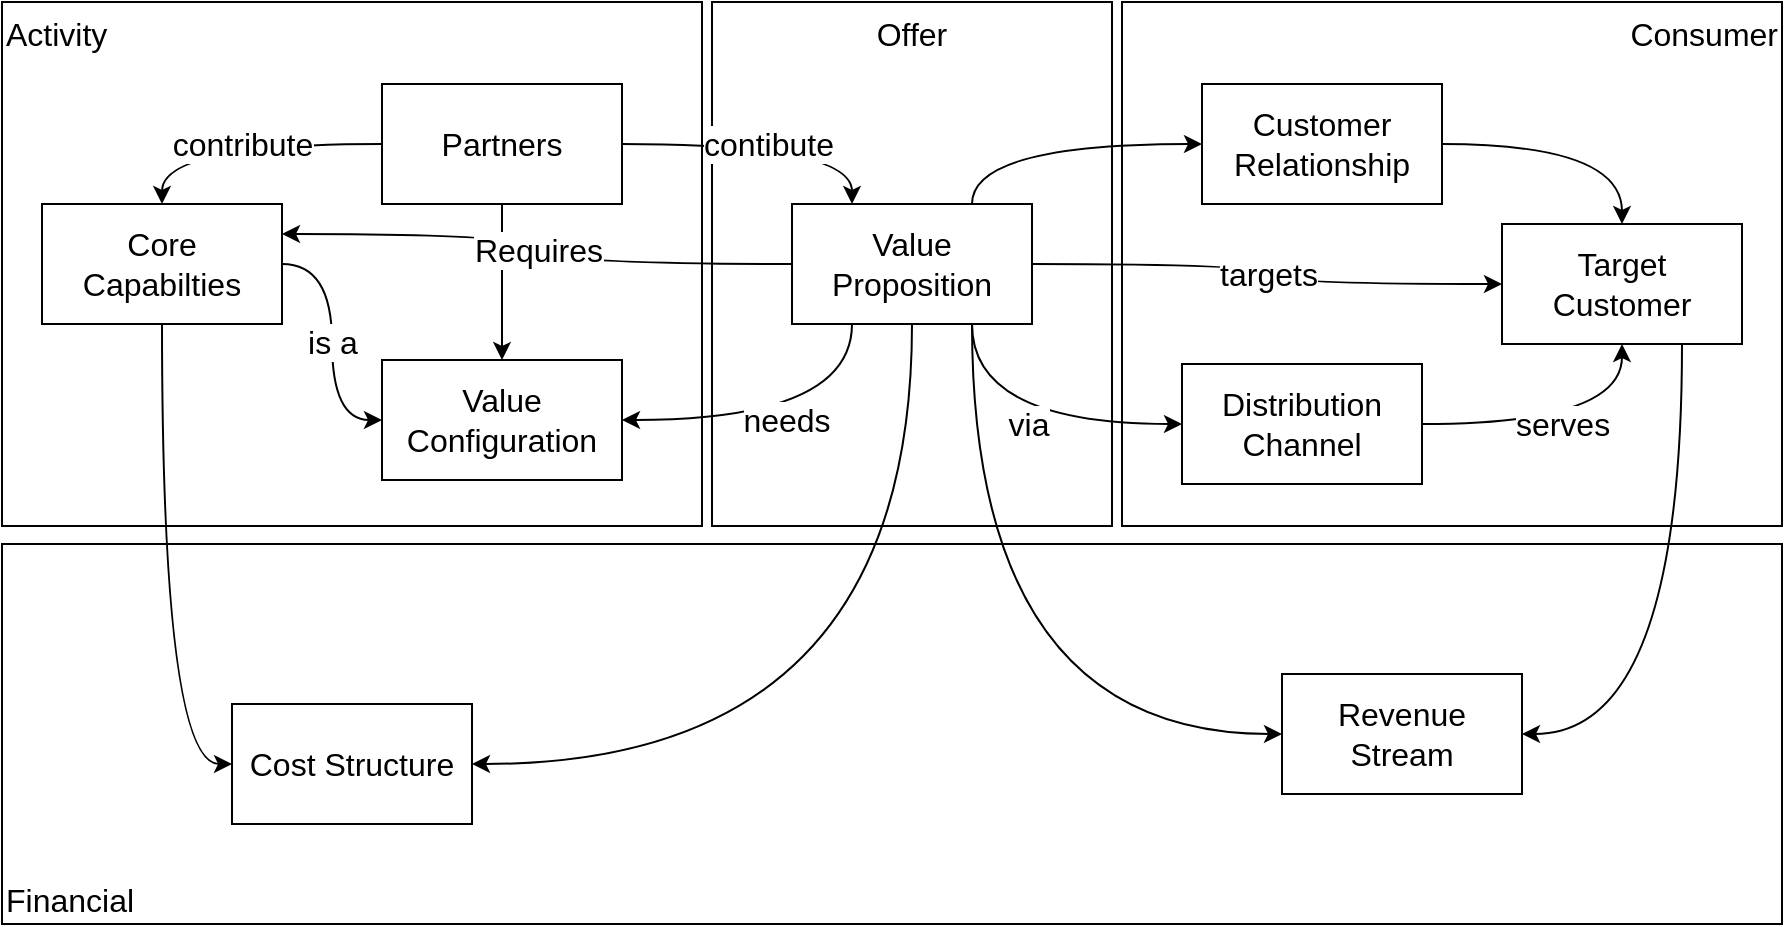 <mxfile version="13.5.1" type="device" pages="2"><diagram id="KoOXfXM_5Fc3_CMDypRw" name="V1"><mxGraphModel dx="1086" dy="966" grid="1" gridSize="10" guides="1" tooltips="1" connect="1" arrows="1" fold="1" page="1" pageScale="1" pageWidth="850" pageHeight="1100" math="0" shadow="0"><root><mxCell id="0"/><mxCell id="1" parent="0"/><mxCell id="sNUndQZ1ThjgV6UUFGQb-1" value="Activity" style="rounded=0;whiteSpace=wrap;html=1;fontSize=16;align=left;verticalAlign=top;" vertex="1" parent="1"><mxGeometry x="50" y="419" width="350" height="262" as="geometry"/></mxCell><mxCell id="sNUndQZ1ThjgV6UUFGQb-2" value="Financial" style="rounded=0;whiteSpace=wrap;html=1;fontSize=16;align=left;verticalAlign=bottom;" vertex="1" parent="1"><mxGeometry x="50" y="690" width="890" height="190" as="geometry"/></mxCell><mxCell id="sNUndQZ1ThjgV6UUFGQb-3" value="Offer" style="rounded=0;whiteSpace=wrap;html=1;fontSize=16;align=center;verticalAlign=top;" vertex="1" parent="1"><mxGeometry x="405" y="419" width="200" height="262" as="geometry"/></mxCell><mxCell id="sNUndQZ1ThjgV6UUFGQb-4" value="Consumer" style="rounded=0;whiteSpace=wrap;html=1;fontSize=16;align=right;verticalAlign=top;" vertex="1" parent="1"><mxGeometry x="610" y="419" width="330" height="262" as="geometry"/></mxCell><mxCell id="sNUndQZ1ThjgV6UUFGQb-5" style="edgeStyle=orthogonalEdgeStyle;curved=1;rounded=0;orthogonalLoop=1;jettySize=auto;html=1;entryX=0;entryY=0.5;entryDx=0;entryDy=0;fontSize=16;" edge="1" parent="1" source="sNUndQZ1ThjgV6UUFGQb-7" target="sNUndQZ1ThjgV6UUFGQb-13"><mxGeometry relative="1" as="geometry"/></mxCell><mxCell id="sNUndQZ1ThjgV6UUFGQb-6" value="is a" style="edgeStyle=orthogonalEdgeStyle;curved=1;rounded=0;orthogonalLoop=1;jettySize=auto;html=1;entryX=0;entryY=0.5;entryDx=0;entryDy=0;fontSize=16;" edge="1" parent="1" source="sNUndQZ1ThjgV6UUFGQb-7" target="sNUndQZ1ThjgV6UUFGQb-12"><mxGeometry relative="1" as="geometry"/></mxCell><mxCell id="sNUndQZ1ThjgV6UUFGQb-7" value="Core Capabilties" style="rounded=0;whiteSpace=wrap;html=1;fontSize=16;align=center;" vertex="1" parent="1"><mxGeometry x="70" y="520" width="120" height="60" as="geometry"/></mxCell><mxCell id="sNUndQZ1ThjgV6UUFGQb-8" value="contribute" style="edgeStyle=orthogonalEdgeStyle;rounded=0;orthogonalLoop=1;jettySize=auto;html=1;entryX=0.5;entryY=0;entryDx=0;entryDy=0;fontSize=16;curved=1;" edge="1" parent="1" source="sNUndQZ1ThjgV6UUFGQb-11" target="sNUndQZ1ThjgV6UUFGQb-7"><mxGeometry relative="1" as="geometry"/></mxCell><mxCell id="sNUndQZ1ThjgV6UUFGQb-9" style="edgeStyle=orthogonalEdgeStyle;curved=1;rounded=0;orthogonalLoop=1;jettySize=auto;html=1;fontSize=16;" edge="1" parent="1" source="sNUndQZ1ThjgV6UUFGQb-11" target="sNUndQZ1ThjgV6UUFGQb-12"><mxGeometry relative="1" as="geometry"/></mxCell><mxCell id="sNUndQZ1ThjgV6UUFGQb-10" value="contibute" style="edgeStyle=orthogonalEdgeStyle;curved=1;rounded=0;orthogonalLoop=1;jettySize=auto;html=1;entryX=0.25;entryY=0;entryDx=0;entryDy=0;fontSize=16;" edge="1" parent="1" source="sNUndQZ1ThjgV6UUFGQb-11" target="sNUndQZ1ThjgV6UUFGQb-22"><mxGeometry relative="1" as="geometry"/></mxCell><mxCell id="sNUndQZ1ThjgV6UUFGQb-11" value="Partners" style="rounded=0;whiteSpace=wrap;html=1;fontSize=16;align=center;" vertex="1" parent="1"><mxGeometry x="240" y="460" width="120" height="60" as="geometry"/></mxCell><mxCell id="sNUndQZ1ThjgV6UUFGQb-12" value="Value Configuration" style="rounded=0;whiteSpace=wrap;html=1;fontSize=16;align=center;" vertex="1" parent="1"><mxGeometry x="240" y="598" width="120" height="60" as="geometry"/></mxCell><mxCell id="sNUndQZ1ThjgV6UUFGQb-13" value="Cost Structure" style="rounded=0;whiteSpace=wrap;html=1;fontSize=16;align=center;" vertex="1" parent="1"><mxGeometry x="165" y="770" width="120" height="60" as="geometry"/></mxCell><mxCell id="sNUndQZ1ThjgV6UUFGQb-14" value="Revenue Stream" style="rounded=0;whiteSpace=wrap;html=1;fontSize=16;align=center;" vertex="1" parent="1"><mxGeometry x="690" y="755" width="120" height="60" as="geometry"/></mxCell><mxCell id="sNUndQZ1ThjgV6UUFGQb-15" value="Requires" style="edgeStyle=orthogonalEdgeStyle;curved=1;rounded=0;orthogonalLoop=1;jettySize=auto;html=1;entryX=1;entryY=0.25;entryDx=0;entryDy=0;fontSize=16;" edge="1" parent="1" source="sNUndQZ1ThjgV6UUFGQb-22" target="sNUndQZ1ThjgV6UUFGQb-7"><mxGeometry relative="1" as="geometry"/></mxCell><mxCell id="sNUndQZ1ThjgV6UUFGQb-16" style="edgeStyle=orthogonalEdgeStyle;curved=1;rounded=0;orthogonalLoop=1;jettySize=auto;html=1;entryX=0;entryY=0.5;entryDx=0;entryDy=0;fontSize=16;exitX=0.75;exitY=0;exitDx=0;exitDy=0;" edge="1" parent="1" source="sNUndQZ1ThjgV6UUFGQb-22" target="sNUndQZ1ThjgV6UUFGQb-24"><mxGeometry relative="1" as="geometry"/></mxCell><mxCell id="sNUndQZ1ThjgV6UUFGQb-17" value="targets" style="edgeStyle=orthogonalEdgeStyle;curved=1;rounded=0;orthogonalLoop=1;jettySize=auto;html=1;fontSize=16;" edge="1" parent="1" source="sNUndQZ1ThjgV6UUFGQb-22" target="sNUndQZ1ThjgV6UUFGQb-28"><mxGeometry relative="1" as="geometry"/></mxCell><mxCell id="sNUndQZ1ThjgV6UUFGQb-18" value="needs" style="edgeStyle=orthogonalEdgeStyle;curved=1;rounded=0;orthogonalLoop=1;jettySize=auto;html=1;entryX=1;entryY=0.5;entryDx=0;entryDy=0;fontSize=16;exitX=0.25;exitY=1;exitDx=0;exitDy=0;" edge="1" parent="1" source="sNUndQZ1ThjgV6UUFGQb-22" target="sNUndQZ1ThjgV6UUFGQb-12"><mxGeometry relative="1" as="geometry"/></mxCell><mxCell id="sNUndQZ1ThjgV6UUFGQb-19" style="edgeStyle=orthogonalEdgeStyle;curved=1;rounded=0;orthogonalLoop=1;jettySize=auto;html=1;fontSize=16;exitX=0.5;exitY=1;exitDx=0;exitDy=0;entryX=1;entryY=0.5;entryDx=0;entryDy=0;" edge="1" parent="1" source="sNUndQZ1ThjgV6UUFGQb-22" target="sNUndQZ1ThjgV6UUFGQb-13"><mxGeometry relative="1" as="geometry"/></mxCell><mxCell id="sNUndQZ1ThjgV6UUFGQb-20" style="edgeStyle=orthogonalEdgeStyle;curved=1;rounded=0;orthogonalLoop=1;jettySize=auto;html=1;entryX=0;entryY=0.5;entryDx=0;entryDy=0;fontSize=16;exitX=0.75;exitY=1;exitDx=0;exitDy=0;" edge="1" parent="1" source="sNUndQZ1ThjgV6UUFGQb-22" target="sNUndQZ1ThjgV6UUFGQb-14"><mxGeometry relative="1" as="geometry"/></mxCell><mxCell id="sNUndQZ1ThjgV6UUFGQb-21" value="via" style="edgeStyle=orthogonalEdgeStyle;curved=1;rounded=0;orthogonalLoop=1;jettySize=auto;html=1;fontSize=16;exitX=0.75;exitY=1;exitDx=0;exitDy=0;entryX=0;entryY=0.5;entryDx=0;entryDy=0;" edge="1" parent="1" source="sNUndQZ1ThjgV6UUFGQb-22" target="sNUndQZ1ThjgV6UUFGQb-26"><mxGeometry relative="1" as="geometry"/></mxCell><mxCell id="sNUndQZ1ThjgV6UUFGQb-22" value="Value Proposition" style="rounded=0;whiteSpace=wrap;html=1;fontSize=16;align=center;" vertex="1" parent="1"><mxGeometry x="445" y="520" width="120" height="60" as="geometry"/></mxCell><mxCell id="sNUndQZ1ThjgV6UUFGQb-23" style="edgeStyle=orthogonalEdgeStyle;curved=1;rounded=0;orthogonalLoop=1;jettySize=auto;html=1;entryX=0.5;entryY=0;entryDx=0;entryDy=0;fontSize=16;" edge="1" parent="1" source="sNUndQZ1ThjgV6UUFGQb-24" target="sNUndQZ1ThjgV6UUFGQb-28"><mxGeometry relative="1" as="geometry"/></mxCell><mxCell id="sNUndQZ1ThjgV6UUFGQb-24" value="Customer Relationship" style="rounded=0;whiteSpace=wrap;html=1;fontSize=16;align=center;" vertex="1" parent="1"><mxGeometry x="650" y="460" width="120" height="60" as="geometry"/></mxCell><mxCell id="sNUndQZ1ThjgV6UUFGQb-25" value="serves" style="edgeStyle=orthogonalEdgeStyle;curved=1;rounded=0;orthogonalLoop=1;jettySize=auto;html=1;entryX=0.5;entryY=1;entryDx=0;entryDy=0;fontSize=16;" edge="1" parent="1" source="sNUndQZ1ThjgV6UUFGQb-26" target="sNUndQZ1ThjgV6UUFGQb-28"><mxGeometry relative="1" as="geometry"/></mxCell><mxCell id="sNUndQZ1ThjgV6UUFGQb-26" value="Distribution Channel" style="rounded=0;whiteSpace=wrap;html=1;fontSize=16;align=center;" vertex="1" parent="1"><mxGeometry x="640" y="600" width="120" height="60" as="geometry"/></mxCell><mxCell id="sNUndQZ1ThjgV6UUFGQb-27" style="edgeStyle=orthogonalEdgeStyle;curved=1;rounded=0;orthogonalLoop=1;jettySize=auto;html=1;fontSize=16;exitX=0.75;exitY=1;exitDx=0;exitDy=0;entryX=1;entryY=0.5;entryDx=0;entryDy=0;" edge="1" parent="1" source="sNUndQZ1ThjgV6UUFGQb-28" target="sNUndQZ1ThjgV6UUFGQb-14"><mxGeometry relative="1" as="geometry"/></mxCell><mxCell id="sNUndQZ1ThjgV6UUFGQb-28" value="Target Customer" style="rounded=0;whiteSpace=wrap;html=1;fontSize=16;align=center;" vertex="1" parent="1"><mxGeometry x="800" y="530" width="120" height="60" as="geometry"/></mxCell></root></mxGraphModel></diagram><diagram id="eTmeyhln671X_2908zeG" name="V2"><mxGraphModel dx="1936" dy="966" grid="1" gridSize="10" guides="1" tooltips="1" connect="1" arrows="1" fold="1" page="1" pageScale="1" pageWidth="850" pageHeight="1100" math="0" shadow="0"><root><mxCell id="VuQyGcXBvBZ3PP84YNgZ-0"/><mxCell id="VuQyGcXBvBZ3PP84YNgZ-1" parent="VuQyGcXBvBZ3PP84YNgZ-0"/><mxCell id="2d1a7pEj1OEOXnePT--O-0" style="vsdxID=60;edgeStyle=none;startArrow=none;endArrow=none;startSize=5;endSize=5;strokeColor=#000000;spacingTop=-1;spacingBottom=-1;spacingLeft=-1;spacingRight=-1;verticalAlign=middle;html=1;labelBackgroundColor=#ffffff;rounded=0;" edge="1" parent="VuQyGcXBvBZ3PP84YNgZ-1"><mxGeometry relative="1" as="geometry"><Array as="points"/><mxPoint x="410" y="900" as="sourcePoint"/><mxPoint x="410" y="860" as="targetPoint"/></mxGeometry></mxCell><mxCell id="2d1a7pEj1OEOXnePT--O-1" value="&lt;font style=&quot;font-size: 11px ; font-family: &amp;#34;arial&amp;#34; ; color: #000000 ; direction: ltr ; letter-spacing: 0px ; line-height: 120% ; opacity: 1&quot;&gt;effectiveness&lt;br&gt;&lt;/font&gt;" style="vsdxID=62;edgeStyle=none;startArrow=none;endArrow=block;startSize=5;endSize=5;strokeColor=#000000;spacingTop=-1;spacingBottom=-1;spacingLeft=-1;spacingRight=-1;verticalAlign=middle;html=1;labelBackgroundColor=#ffffff;rounded=0;align=center;" edge="1" parent="VuQyGcXBvBZ3PP84YNgZ-1"><mxGeometry relative="1" as="geometry"><mxPoint as="offset"/><Array as="points"/><mxPoint x="410" y="880" as="sourcePoint"/><mxPoint x="690" y="880" as="targetPoint"/></mxGeometry></mxCell><mxCell id="2d1a7pEj1OEOXnePT--O-2" style="vsdxID=61;edgeStyle=none;startArrow=none;endArrow=block;startSize=5;endSize=5;strokeColor=#000000;spacingTop=-1;spacingBottom=-1;spacingLeft=-1;spacingRight=-1;verticalAlign=middle;html=1;labelBackgroundColor=#ffffff;rounded=0;" edge="1" parent="VuQyGcXBvBZ3PP84YNgZ-1"><mxGeometry relative="1" as="geometry"><Array as="points"/><mxPoint x="410" y="880" as="sourcePoint"/><mxPoint x="90" y="880" as="targetPoint"/></mxGeometry></mxCell><mxCell id="2d1a7pEj1OEOXnePT--O-3" value="&lt;font style=&quot;font-size:11px;font-family:Arial;color:#000000;direction:ltr;letter-spacing:0px;line-height:120%;opacity:1&quot;&gt;efficiency&lt;br/&gt;&lt;/font&gt;" style="text;vsdxID=61;edgeStyle=none;startArrow=none;endArrow=block;startSize=5;endSize=5;strokeColor=none;spacingTop=-1;spacingBottom=-1;spacingLeft=-1;spacingRight=-1;verticalAlign=middle;html=1;labelBackgroundColor=#ffffff;rounded=0;align=center;fillColor=none;gradientColor=none;whiteSpace=wrap;rotation=359.91;;html=1;;rotation=0" vertex="1" parent="2d1a7pEj1OEOXnePT--O-2"><mxGeometry width="320" relative="1" as="geometry"><mxPoint x="-160" as="offset"/></mxGeometry></mxCell><mxCell id="2d1a7pEj1OEOXnePT--O-4" value="&lt;p style=&quot;align:left;margin-left:0;margin-right:0;margin-top:0px;margin-bottom:0px;text-indent:0;valign:middle;direction:ltr;&quot;&gt;&lt;font style=&quot;font-size:11px;font-family:Arial;color:#000000;direction:ltr;letter-spacing:0px;line-height:120%;opacity:1&quot;&gt;Model Action&lt;br/&gt;- Eliminate&lt;br/&gt;- Reduce&lt;br/&gt;- Raise&lt;br/&gt;- Create&lt;br/&gt;&lt;br/&gt;&lt;/font&gt;&lt;/p&gt;" style="verticalAlign=middle;align=left;vsdxID=63;fillColor=#FFFFFF;gradientColor=none;shape=stencil(nZBLDoAgDERP0z3SIyjew0SURgSD+Lu9kMZoXLhwN9O+tukAlrNpJg1SzDH4QW/URgNYgZTkjA4UkwJUgGXng+6DX1zLfmoymdXo17xh5zmRJ6Q42BWCfc2oJfdAr+Yv+AP9Cb7OJ3H/2JG1HNGz/84klThPVCc=);strokeColor=#000000;spacingTop=-1;spacingBottom=-1;spacingLeft=-1;spacingRight=-1;labelBackgroundColor=none;rounded=0;html=1;whiteSpace=wrap;" vertex="1" parent="VuQyGcXBvBZ3PP84YNgZ-1"><mxGeometry x="900" y="170" width="160" height="120" as="geometry"/></mxCell><mxCell id="2d1a7pEj1OEOXnePT--O-5" value="Activity" style="rounded=0;whiteSpace=wrap;html=1;fontSize=16;align=left;verticalAlign=top;" vertex="1" parent="VuQyGcXBvBZ3PP84YNgZ-1"><mxGeometry x="-40" y="360" width="350" height="262" as="geometry"/></mxCell><mxCell id="2d1a7pEj1OEOXnePT--O-6" value="Financial" style="rounded=0;whiteSpace=wrap;html=1;fontSize=16;align=left;verticalAlign=bottom;" vertex="1" parent="VuQyGcXBvBZ3PP84YNgZ-1"><mxGeometry x="-40" y="631" width="890" height="209" as="geometry"/></mxCell><mxCell id="2d1a7pEj1OEOXnePT--O-7" value="Offer" style="rounded=0;whiteSpace=wrap;html=1;fontSize=16;align=center;verticalAlign=top;" vertex="1" parent="VuQyGcXBvBZ3PP84YNgZ-1"><mxGeometry x="315" y="360" width="200" height="262" as="geometry"/></mxCell><mxCell id="2d1a7pEj1OEOXnePT--O-8" value="Consumer" style="rounded=0;whiteSpace=wrap;html=1;fontSize=16;align=right;verticalAlign=top;" vertex="1" parent="VuQyGcXBvBZ3PP84YNgZ-1"><mxGeometry x="520" y="360" width="330" height="262" as="geometry"/></mxCell><mxCell id="2d1a7pEj1OEOXnePT--O-9" value="contributes" style="edgeStyle=orthogonalEdgeStyle;curved=1;rounded=0;orthogonalLoop=1;jettySize=auto;html=1;entryX=0;entryY=0.5;entryDx=0;entryDy=0;fontSize=16;" edge="1" parent="VuQyGcXBvBZ3PP84YNgZ-1" source="2d1a7pEj1OEOXnePT--O-13" target="2d1a7pEj1OEOXnePT--O-20"><mxGeometry relative="1" as="geometry"/></mxCell><mxCell id="2d1a7pEj1OEOXnePT--O-10" value="is a" style="edgeStyle=orthogonalEdgeStyle;curved=1;rounded=0;orthogonalLoop=1;jettySize=auto;html=1;entryX=0;entryY=0.5;entryDx=0;entryDy=0;fontSize=16;" edge="1" parent="VuQyGcXBvBZ3PP84YNgZ-1" source="2d1a7pEj1OEOXnePT--O-13" target="2d1a7pEj1OEOXnePT--O-18"><mxGeometry relative="1" as="geometry"/></mxCell><mxCell id="2d1a7pEj1OEOXnePT--O-11" value="performs" style="edgeStyle=orthogonalEdgeStyle;curved=1;rounded=0;orthogonalLoop=1;jettySize=auto;html=1;fontSize=16;exitX=0.5;exitY=0;exitDx=0;exitDy=0;entryX=0;entryY=0.5;entryDx=0;entryDy=0;" edge="1" parent="VuQyGcXBvBZ3PP84YNgZ-1" source="2d1a7pEj1OEOXnePT--O-13" target="2d1a7pEj1OEOXnePT--O-16"><mxGeometry relative="1" as="geometry"/></mxCell><mxCell id="2d1a7pEj1OEOXnePT--O-12" value="contributes" style="edgeStyle=orthogonalEdgeStyle;curved=1;rounded=0;orthogonalLoop=1;jettySize=auto;html=1;fontSize=16;" edge="1" parent="VuQyGcXBvBZ3PP84YNgZ-1" source="2d1a7pEj1OEOXnePT--O-13" target="2d1a7pEj1OEOXnePT--O-29"><mxGeometry x="0.412" y="1" relative="1" as="geometry"><mxPoint as="offset"/></mxGeometry></mxCell><mxCell id="2d1a7pEj1OEOXnePT--O-13" value="Partner Network" style="rounded=0;whiteSpace=wrap;html=1;fontSize=16;align=center;" vertex="1" parent="VuQyGcXBvBZ3PP84YNgZ-1"><mxGeometry x="-20" y="461" width="120" height="60" as="geometry"/></mxCell><mxCell id="2d1a7pEj1OEOXnePT--O-14" value="uses" style="edgeStyle=orthogonalEdgeStyle;curved=1;rounded=0;orthogonalLoop=1;jettySize=auto;html=1;fontSize=16;" edge="1" parent="VuQyGcXBvBZ3PP84YNgZ-1" source="2d1a7pEj1OEOXnePT--O-16" target="2d1a7pEj1OEOXnePT--O-18"><mxGeometry x="-0.328" relative="1" as="geometry"><Array as="points"><mxPoint x="190" y="470"/><mxPoint x="210" y="470"/></Array><mxPoint as="offset"/></mxGeometry></mxCell><mxCell id="2d1a7pEj1OEOXnePT--O-15" value="contibute" style="edgeStyle=orthogonalEdgeStyle;curved=1;rounded=0;orthogonalLoop=1;jettySize=auto;html=1;entryX=0.25;entryY=0;entryDx=0;entryDy=0;fontSize=16;" edge="1" parent="VuQyGcXBvBZ3PP84YNgZ-1" source="2d1a7pEj1OEOXnePT--O-16" target="2d1a7pEj1OEOXnePT--O-29"><mxGeometry relative="1" as="geometry"/></mxCell><mxCell id="2d1a7pEj1OEOXnePT--O-16" value="Key Activities" style="rounded=0;whiteSpace=wrap;html=1;fontSize=16;align=center;" vertex="1" parent="VuQyGcXBvBZ3PP84YNgZ-1"><mxGeometry x="130" y="380" width="120" height="60" as="geometry"/></mxCell><mxCell id="2d1a7pEj1OEOXnePT--O-17" value="contribute" style="edgeStyle=orthogonalEdgeStyle;curved=1;rounded=0;orthogonalLoop=1;jettySize=auto;html=1;fontSize=16;" edge="1" parent="VuQyGcXBvBZ3PP84YNgZ-1" source="2d1a7pEj1OEOXnePT--O-18" target="2d1a7pEj1OEOXnePT--O-20"><mxGeometry relative="1" as="geometry"/></mxCell><mxCell id="2d1a7pEj1OEOXnePT--O-18" value="Key Resources" style="rounded=0;whiteSpace=wrap;html=1;fontSize=16;align=center;" vertex="1" parent="VuQyGcXBvBZ3PP84YNgZ-1"><mxGeometry x="150" y="539" width="120" height="60" as="geometry"/></mxCell><mxCell id="2d1a7pEj1OEOXnePT--O-19" value="contributes" style="edgeStyle=orthogonalEdgeStyle;curved=1;rounded=0;orthogonalLoop=1;jettySize=auto;html=1;fontSize=16;" edge="1" parent="VuQyGcXBvBZ3PP84YNgZ-1" source="2d1a7pEj1OEOXnePT--O-20" target="2d1a7pEj1OEOXnePT--O-38"><mxGeometry relative="1" as="geometry"/></mxCell><mxCell id="2d1a7pEj1OEOXnePT--O-20" value="Cost Structure" style="rounded=0;whiteSpace=wrap;html=1;fontSize=16;align=center;" vertex="1" parent="VuQyGcXBvBZ3PP84YNgZ-1"><mxGeometry x="75" y="711" width="120" height="60" as="geometry"/></mxCell><mxCell id="2d1a7pEj1OEOXnePT--O-21" value="contibutes" style="edgeStyle=orthogonalEdgeStyle;curved=1;rounded=0;orthogonalLoop=1;jettySize=auto;html=1;fontSize=16;entryX=1;entryY=0.5;entryDx=0;entryDy=0;" edge="1" parent="VuQyGcXBvBZ3PP84YNgZ-1" source="2d1a7pEj1OEOXnePT--O-22" target="2d1a7pEj1OEOXnePT--O-38"><mxGeometry relative="1" as="geometry"/></mxCell><mxCell id="2d1a7pEj1OEOXnePT--O-22" value="Revenue Stream" style="rounded=0;whiteSpace=wrap;html=1;fontSize=16;align=center;" vertex="1" parent="VuQyGcXBvBZ3PP84YNgZ-1"><mxGeometry x="600" y="696" width="120" height="60" as="geometry"/></mxCell><mxCell id="2d1a7pEj1OEOXnePT--O-23" value="via" style="edgeStyle=orthogonalEdgeStyle;curved=1;rounded=0;orthogonalLoop=1;jettySize=auto;html=1;entryX=0;entryY=0.5;entryDx=0;entryDy=0;fontSize=16;exitX=0.75;exitY=0;exitDx=0;exitDy=0;" edge="1" parent="VuQyGcXBvBZ3PP84YNgZ-1" source="2d1a7pEj1OEOXnePT--O-29" target="2d1a7pEj1OEOXnePT--O-32"><mxGeometry relative="1" as="geometry"/></mxCell><mxCell id="2d1a7pEj1OEOXnePT--O-24" value="targets" style="edgeStyle=orthogonalEdgeStyle;curved=1;rounded=0;orthogonalLoop=1;jettySize=auto;html=1;fontSize=16;" edge="1" parent="VuQyGcXBvBZ3PP84YNgZ-1" source="2d1a7pEj1OEOXnePT--O-29" target="2d1a7pEj1OEOXnePT--O-37"><mxGeometry x="-0.388" relative="1" as="geometry"><mxPoint as="offset"/></mxGeometry></mxCell><mxCell id="2d1a7pEj1OEOXnePT--O-25" value="needs" style="edgeStyle=orthogonalEdgeStyle;curved=1;rounded=0;orthogonalLoop=1;jettySize=auto;html=1;entryX=1;entryY=0.5;entryDx=0;entryDy=0;fontSize=16;exitX=0.25;exitY=1;exitDx=0;exitDy=0;" edge="1" parent="VuQyGcXBvBZ3PP84YNgZ-1" source="2d1a7pEj1OEOXnePT--O-29" target="2d1a7pEj1OEOXnePT--O-18"><mxGeometry relative="1" as="geometry"/></mxCell><mxCell id="2d1a7pEj1OEOXnePT--O-26" value="forecast" style="edgeStyle=orthogonalEdgeStyle;curved=1;rounded=0;orthogonalLoop=1;jettySize=auto;html=1;fontSize=16;exitX=0.5;exitY=1;exitDx=0;exitDy=0;entryX=1;entryY=0.5;entryDx=0;entryDy=0;" edge="1" parent="VuQyGcXBvBZ3PP84YNgZ-1" source="2d1a7pEj1OEOXnePT--O-29" target="2d1a7pEj1OEOXnePT--O-20"><mxGeometry x="-0.232" y="-55" relative="1" as="geometry"><mxPoint as="offset"/></mxGeometry></mxCell><mxCell id="2d1a7pEj1OEOXnePT--O-27" value="forecast" style="edgeStyle=orthogonalEdgeStyle;curved=1;rounded=0;orthogonalLoop=1;jettySize=auto;html=1;entryX=0;entryY=0.5;entryDx=0;entryDy=0;fontSize=16;exitX=0.5;exitY=1;exitDx=0;exitDy=0;" edge="1" parent="VuQyGcXBvBZ3PP84YNgZ-1" source="2d1a7pEj1OEOXnePT--O-29" target="2d1a7pEj1OEOXnePT--O-22"><mxGeometry x="-0.133" y="55" relative="1" as="geometry"><mxPoint as="offset"/></mxGeometry></mxCell><mxCell id="2d1a7pEj1OEOXnePT--O-28" value="via" style="edgeStyle=orthogonalEdgeStyle;curved=1;rounded=0;orthogonalLoop=1;jettySize=auto;html=1;fontSize=16;exitX=0.75;exitY=1;exitDx=0;exitDy=0;entryX=0;entryY=0.5;entryDx=0;entryDy=0;" edge="1" parent="VuQyGcXBvBZ3PP84YNgZ-1" source="2d1a7pEj1OEOXnePT--O-29" target="2d1a7pEj1OEOXnePT--O-35"><mxGeometry relative="1" as="geometry"/></mxCell><mxCell id="2d1a7pEj1OEOXnePT--O-29" value="Value Proposition" style="rounded=0;whiteSpace=wrap;html=1;fontSize=16;align=center;" vertex="1" parent="VuQyGcXBvBZ3PP84YNgZ-1"><mxGeometry x="355" y="461" width="120" height="60" as="geometry"/></mxCell><mxCell id="2d1a7pEj1OEOXnePT--O-30" value="serves" style="edgeStyle=orthogonalEdgeStyle;curved=1;rounded=0;orthogonalLoop=1;jettySize=auto;html=1;entryX=0.5;entryY=0;entryDx=0;entryDy=0;fontSize=16;" edge="1" parent="VuQyGcXBvBZ3PP84YNgZ-1" source="2d1a7pEj1OEOXnePT--O-32" target="2d1a7pEj1OEOXnePT--O-37"><mxGeometry relative="1" as="geometry"/></mxCell><mxCell id="2d1a7pEj1OEOXnePT--O-31" value="throught" style="edgeStyle=orthogonalEdgeStyle;curved=1;rounded=0;orthogonalLoop=1;jettySize=auto;html=1;fontSize=16;" edge="1" parent="VuQyGcXBvBZ3PP84YNgZ-1" source="2d1a7pEj1OEOXnePT--O-32" target="2d1a7pEj1OEOXnePT--O-35"><mxGeometry x="-0.578" y="30" relative="1" as="geometry"><mxPoint as="offset"/></mxGeometry></mxCell><mxCell id="2d1a7pEj1OEOXnePT--O-32" value="Customer Relationship" style="rounded=0;whiteSpace=wrap;html=1;fontSize=16;align=center;" vertex="1" parent="VuQyGcXBvBZ3PP84YNgZ-1"><mxGeometry x="560" y="401" width="120" height="60" as="geometry"/></mxCell><mxCell id="2d1a7pEj1OEOXnePT--O-33" value="serves" style="edgeStyle=orthogonalEdgeStyle;curved=1;rounded=0;orthogonalLoop=1;jettySize=auto;html=1;entryX=0.5;entryY=1;entryDx=0;entryDy=0;fontSize=16;" edge="1" parent="VuQyGcXBvBZ3PP84YNgZ-1" source="2d1a7pEj1OEOXnePT--O-35" target="2d1a7pEj1OEOXnePT--O-37"><mxGeometry relative="1" as="geometry"/></mxCell><mxCell id="2d1a7pEj1OEOXnePT--O-34" value="contribute" style="edgeStyle=orthogonalEdgeStyle;curved=1;rounded=0;orthogonalLoop=1;jettySize=auto;html=1;entryX=0.75;entryY=0;entryDx=0;entryDy=0;fontSize=16;" edge="1" parent="VuQyGcXBvBZ3PP84YNgZ-1" source="2d1a7pEj1OEOXnePT--O-35" target="2d1a7pEj1OEOXnePT--O-20"><mxGeometry relative="1" as="geometry"><Array as="points"><mxPoint x="610" y="650"/><mxPoint x="165" y="650"/></Array></mxGeometry></mxCell><mxCell id="2d1a7pEj1OEOXnePT--O-35" value="Distribution Channel" style="rounded=0;whiteSpace=wrap;html=1;fontSize=16;align=center;" vertex="1" parent="VuQyGcXBvBZ3PP84YNgZ-1"><mxGeometry x="550" y="541" width="120" height="60" as="geometry"/></mxCell><mxCell id="2d1a7pEj1OEOXnePT--O-36" value="generates" style="edgeStyle=orthogonalEdgeStyle;curved=1;rounded=0;orthogonalLoop=1;jettySize=auto;html=1;fontSize=16;exitX=0.75;exitY=1;exitDx=0;exitDy=0;entryX=1;entryY=0.5;entryDx=0;entryDy=0;" edge="1" parent="VuQyGcXBvBZ3PP84YNgZ-1" source="2d1a7pEj1OEOXnePT--O-37" target="2d1a7pEj1OEOXnePT--O-22"><mxGeometry relative="1" as="geometry"/></mxCell><mxCell id="2d1a7pEj1OEOXnePT--O-37" value="Target Customer" style="rounded=0;whiteSpace=wrap;html=1;fontSize=16;align=center;" vertex="1" parent="VuQyGcXBvBZ3PP84YNgZ-1"><mxGeometry x="710" y="471" width="120" height="60" as="geometry"/></mxCell><mxCell id="2d1a7pEj1OEOXnePT--O-38" value="Profit" style="rounded=0;whiteSpace=wrap;html=1;fontSize=16;align=center;" vertex="1" parent="VuQyGcXBvBZ3PP84YNgZ-1"><mxGeometry x="355" y="761" width="120" height="60" as="geometry"/></mxCell></root></mxGraphModel></diagram></mxfile>